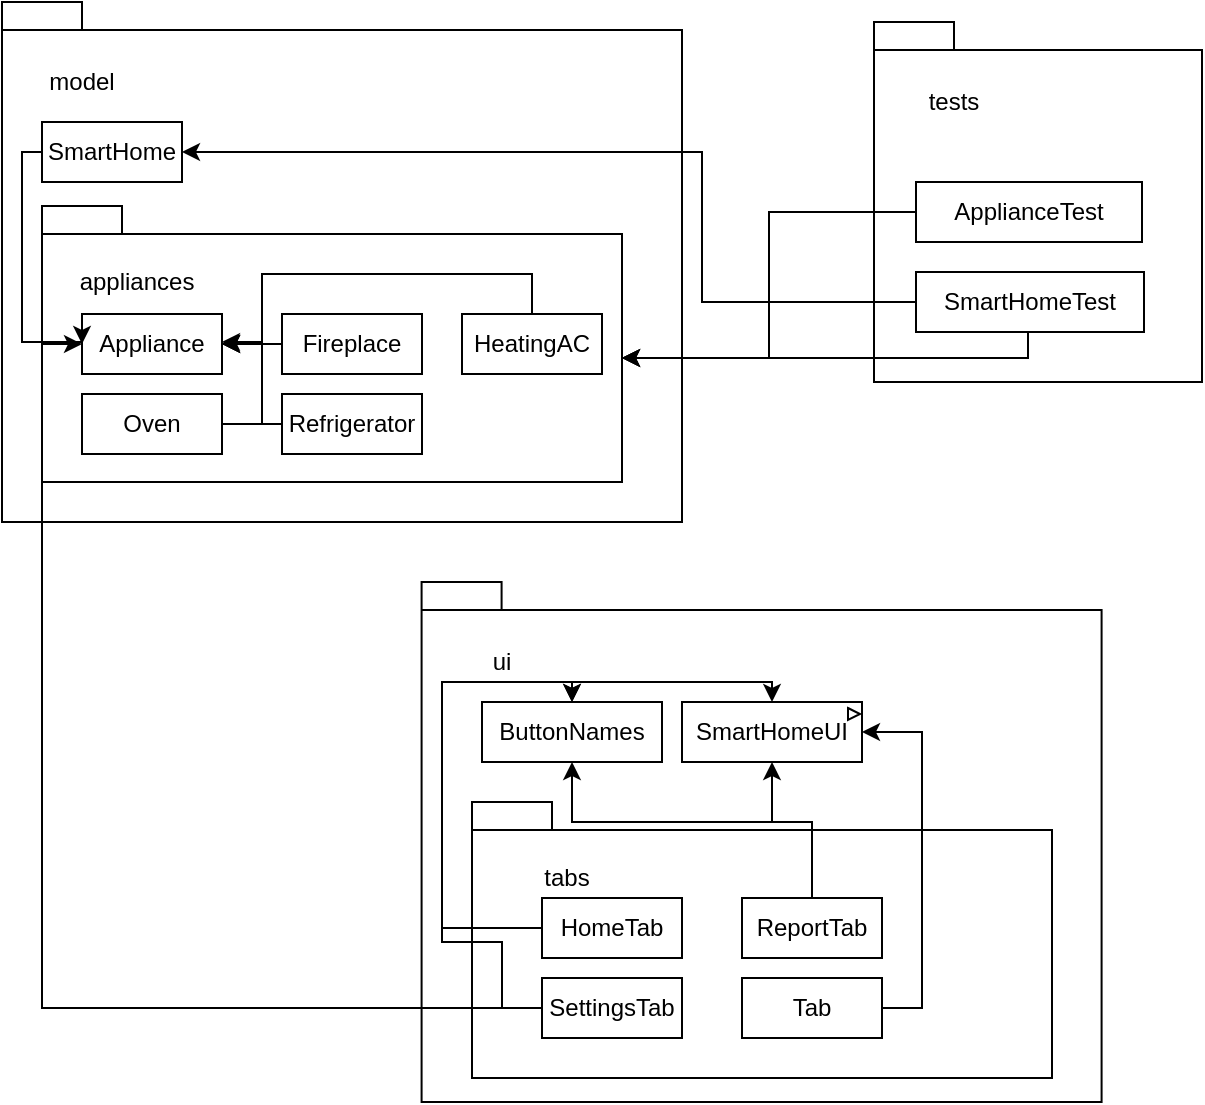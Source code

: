 <mxfile pages="1" version="11.2.5" type="device"><diagram id="1vkg1Iy1e6-zpnNOsJyx" name="smartHome-5-step-analysis"><mxGraphModel dx="635" dy="830" grid="1" gridSize="10" guides="1" tooltips="1" connect="1" arrows="1" fold="1" page="1" pageScale="1" pageWidth="1169" pageHeight="827" math="0" shadow="0"><root><mxCell id="0"/><mxCell id="1" parent="0"/><mxCell id="HMbKhe3Ye9shIpsD6v0--9" value="" style="shape=folder;fontStyle=1;spacingTop=10;tabWidth=40;tabHeight=14;tabPosition=left;html=1;" parent="1" vertex="1"><mxGeometry x="80" y="230" width="340" height="260" as="geometry"/></mxCell><mxCell id="HMbKhe3Ye9shIpsD6v0--10" value="model" style="text;html=1;strokeColor=none;fillColor=none;align=center;verticalAlign=middle;whiteSpace=wrap;rounded=0;" parent="1" vertex="1"><mxGeometry x="100" y="260" width="40" height="20" as="geometry"/></mxCell><mxCell id="HMbKhe3Ye9shIpsD6v0--11" value="" style="shape=folder;fontStyle=1;spacingTop=10;tabWidth=40;tabHeight=14;tabPosition=left;html=1;" parent="1" vertex="1"><mxGeometry x="516" y="240" width="164" height="180" as="geometry"/></mxCell><mxCell id="HMbKhe3Ye9shIpsD6v0--12" value="tests" style="text;html=1;strokeColor=none;fillColor=none;align=center;verticalAlign=middle;whiteSpace=wrap;rounded=0;" parent="1" vertex="1"><mxGeometry x="536.296" y="270" width="40" height="20" as="geometry"/></mxCell><mxCell id="HMbKhe3Ye9shIpsD6v0--13" value="" style="shape=folder;fontStyle=1;spacingTop=10;tabWidth=40;tabHeight=14;tabPosition=left;html=1;" parent="1" vertex="1"><mxGeometry x="289.796" y="520" width="340" height="260" as="geometry"/></mxCell><mxCell id="HMbKhe3Ye9shIpsD6v0--14" value="ui" style="text;html=1;strokeColor=none;fillColor=none;align=center;verticalAlign=middle;whiteSpace=wrap;rounded=0;" parent="1" vertex="1"><mxGeometry x="309.796" y="550" width="40" height="20" as="geometry"/></mxCell><mxCell id="HMbKhe3Ye9shIpsD6v0--15" value="SmartHome" style="rounded=0;whiteSpace=wrap;html=1;" parent="1" vertex="1"><mxGeometry x="100" y="290" width="70" height="30" as="geometry"/></mxCell><mxCell id="HMbKhe3Ye9shIpsD6v0--16" value="" style="shape=folder;fontStyle=1;spacingTop=10;tabWidth=40;tabHeight=14;tabPosition=left;html=1;" parent="1" vertex="1"><mxGeometry x="100" y="332" width="290" height="138" as="geometry"/></mxCell><mxCell id="HMbKhe3Ye9shIpsD6v0--17" value="appliances" style="text;html=1;strokeColor=none;fillColor=none;align=center;verticalAlign=middle;whiteSpace=wrap;rounded=0;" parent="1" vertex="1"><mxGeometry x="115" y="360" width="65" height="20" as="geometry"/></mxCell><mxCell id="HMbKhe3Ye9shIpsD6v0--19" value="Appliance" style="rounded=0;whiteSpace=wrap;html=1;" parent="1" vertex="1"><mxGeometry x="120" y="386" width="70" height="30" as="geometry"/></mxCell><mxCell id="OUxDhXtDfVbssjCP7k6U-26" style="edgeStyle=orthogonalEdgeStyle;rounded=0;orthogonalLoop=1;jettySize=auto;html=1;exitX=0;exitY=0.5;exitDx=0;exitDy=0;" edge="1" parent="1" source="HMbKhe3Ye9shIpsD6v0--20" target="HMbKhe3Ye9shIpsD6v0--19"><mxGeometry relative="1" as="geometry"/></mxCell><mxCell id="HMbKhe3Ye9shIpsD6v0--20" value="Fireplace" style="rounded=0;whiteSpace=wrap;html=1;" parent="1" vertex="1"><mxGeometry x="220" y="386" width="70" height="30" as="geometry"/></mxCell><mxCell id="OUxDhXtDfVbssjCP7k6U-29" style="edgeStyle=orthogonalEdgeStyle;rounded=0;orthogonalLoop=1;jettySize=auto;html=1;exitX=1;exitY=0.5;exitDx=0;exitDy=0;entryX=1;entryY=0.5;entryDx=0;entryDy=0;" edge="1" parent="1" source="HMbKhe3Ye9shIpsD6v0--21" target="HMbKhe3Ye9shIpsD6v0--19"><mxGeometry relative="1" as="geometry"/></mxCell><mxCell id="HMbKhe3Ye9shIpsD6v0--21" value="Oven" style="rounded=0;whiteSpace=wrap;html=1;" parent="1" vertex="1"><mxGeometry x="120" y="426" width="70" height="30" as="geometry"/></mxCell><mxCell id="OUxDhXtDfVbssjCP7k6U-28" style="edgeStyle=orthogonalEdgeStyle;rounded=0;orthogonalLoop=1;jettySize=auto;html=1;exitX=0;exitY=0.5;exitDx=0;exitDy=0;entryX=1;entryY=0.5;entryDx=0;entryDy=0;" edge="1" parent="1" source="HMbKhe3Ye9shIpsD6v0--22" target="HMbKhe3Ye9shIpsD6v0--19"><mxGeometry relative="1" as="geometry"><Array as="points"><mxPoint x="210" y="441"/><mxPoint x="210" y="401"/></Array></mxGeometry></mxCell><mxCell id="HMbKhe3Ye9shIpsD6v0--22" value="Refrigerator" style="rounded=0;whiteSpace=wrap;html=1;" parent="1" vertex="1"><mxGeometry x="220" y="426" width="70" height="30" as="geometry"/></mxCell><mxCell id="OUxDhXtDfVbssjCP7k6U-27" style="edgeStyle=orthogonalEdgeStyle;rounded=0;orthogonalLoop=1;jettySize=auto;html=1;exitX=0.5;exitY=0;exitDx=0;exitDy=0;" edge="1" parent="1" source="HMbKhe3Ye9shIpsD6v0--23"><mxGeometry relative="1" as="geometry"><mxPoint x="190" y="400" as="targetPoint"/><Array as="points"><mxPoint x="345" y="366"/><mxPoint x="210" y="366"/><mxPoint x="210" y="400"/></Array></mxGeometry></mxCell><mxCell id="HMbKhe3Ye9shIpsD6v0--23" value="HeatingAC" style="rounded=0;whiteSpace=wrap;html=1;" parent="1" vertex="1"><mxGeometry x="310" y="386" width="70" height="30" as="geometry"/></mxCell><mxCell id="OUxDhXtDfVbssjCP7k6U-14" style="edgeStyle=orthogonalEdgeStyle;rounded=0;orthogonalLoop=1;jettySize=auto;html=1;entryX=0;entryY=0;entryDx=290;entryDy=76;entryPerimeter=0;" edge="1" parent="1" source="HMbKhe3Ye9shIpsD6v0--26" target="HMbKhe3Ye9shIpsD6v0--16"><mxGeometry relative="1" as="geometry"/></mxCell><mxCell id="HMbKhe3Ye9shIpsD6v0--26" value="ApplianceTest" style="rounded=0;whiteSpace=wrap;html=1;" parent="1" vertex="1"><mxGeometry x="537" y="320" width="113" height="30" as="geometry"/></mxCell><mxCell id="OUxDhXtDfVbssjCP7k6U-15" style="edgeStyle=orthogonalEdgeStyle;rounded=0;orthogonalLoop=1;jettySize=auto;html=1;entryX=0;entryY=0;entryDx=290;entryDy=76;entryPerimeter=0;" edge="1" parent="1" source="HMbKhe3Ye9shIpsD6v0--27" target="HMbKhe3Ye9shIpsD6v0--16"><mxGeometry relative="1" as="geometry"/></mxCell><mxCell id="OUxDhXtDfVbssjCP7k6U-16" style="edgeStyle=orthogonalEdgeStyle;rounded=0;orthogonalLoop=1;jettySize=auto;html=1;entryX=1;entryY=0.5;entryDx=0;entryDy=0;" edge="1" parent="1" source="HMbKhe3Ye9shIpsD6v0--27" target="HMbKhe3Ye9shIpsD6v0--15"><mxGeometry relative="1" as="geometry"><Array as="points"><mxPoint x="430" y="380"/><mxPoint x="430" y="305"/></Array></mxGeometry></mxCell><mxCell id="OUxDhXtDfVbssjCP7k6U-18" style="edgeStyle=orthogonalEdgeStyle;rounded=0;orthogonalLoop=1;jettySize=auto;html=1;entryX=0;entryY=0;entryDx=290;entryDy=76;entryPerimeter=0;exitX=0.5;exitY=1;exitDx=0;exitDy=0;" edge="1" parent="1" source="HMbKhe3Ye9shIpsD6v0--27" target="HMbKhe3Ye9shIpsD6v0--16"><mxGeometry relative="1" as="geometry"><Array as="points"><mxPoint x="593" y="408"/></Array></mxGeometry></mxCell><mxCell id="HMbKhe3Ye9shIpsD6v0--27" value="SmartHomeTest" style="rounded=0;whiteSpace=wrap;html=1;" parent="1" vertex="1"><mxGeometry x="537" y="365" width="114" height="30" as="geometry"/></mxCell><mxCell id="OUxDhXtDfVbssjCP7k6U-2" value="" style="shape=folder;fontStyle=1;spacingTop=10;tabWidth=40;tabHeight=14;tabPosition=left;html=1;" vertex="1" parent="1"><mxGeometry x="315" y="630" width="290" height="138" as="geometry"/></mxCell><mxCell id="OUxDhXtDfVbssjCP7k6U-3" value="tabs" style="text;html=1;strokeColor=none;fillColor=none;align=center;verticalAlign=middle;whiteSpace=wrap;rounded=0;" vertex="1" parent="1"><mxGeometry x="330" y="658" width="65" height="20" as="geometry"/></mxCell><mxCell id="OUxDhXtDfVbssjCP7k6U-19" style="edgeStyle=orthogonalEdgeStyle;rounded=0;orthogonalLoop=1;jettySize=auto;html=1;exitX=0;exitY=0.5;exitDx=0;exitDy=0;entryX=0.5;entryY=0;entryDx=0;entryDy=0;" edge="1" parent="1" source="OUxDhXtDfVbssjCP7k6U-4" target="OUxDhXtDfVbssjCP7k6U-9"><mxGeometry relative="1" as="geometry"><Array as="points"><mxPoint x="300" y="693"/><mxPoint x="300" y="570"/><mxPoint x="465" y="570"/></Array></mxGeometry></mxCell><mxCell id="OUxDhXtDfVbssjCP7k6U-20" style="edgeStyle=orthogonalEdgeStyle;rounded=0;orthogonalLoop=1;jettySize=auto;html=1;entryX=0.5;entryY=0;entryDx=0;entryDy=0;exitX=0;exitY=0.5;exitDx=0;exitDy=0;" edge="1" parent="1" source="OUxDhXtDfVbssjCP7k6U-4" target="OUxDhXtDfVbssjCP7k6U-8"><mxGeometry relative="1" as="geometry"><Array as="points"><mxPoint x="300" y="693"/><mxPoint x="300" y="570"/><mxPoint x="365" y="570"/></Array></mxGeometry></mxCell><mxCell id="OUxDhXtDfVbssjCP7k6U-4" value="HomeTab" style="rounded=0;whiteSpace=wrap;html=1;" vertex="1" parent="1"><mxGeometry x="350" y="678" width="70" height="30" as="geometry"/></mxCell><mxCell id="OUxDhXtDfVbssjCP7k6U-23" style="edgeStyle=orthogonalEdgeStyle;rounded=0;orthogonalLoop=1;jettySize=auto;html=1;entryX=0.5;entryY=1;entryDx=0;entryDy=0;" edge="1" parent="1" source="OUxDhXtDfVbssjCP7k6U-5" target="OUxDhXtDfVbssjCP7k6U-9"><mxGeometry relative="1" as="geometry"><Array as="points"><mxPoint x="485" y="640"/><mxPoint x="465" y="640"/></Array></mxGeometry></mxCell><mxCell id="OUxDhXtDfVbssjCP7k6U-24" style="edgeStyle=orthogonalEdgeStyle;rounded=0;orthogonalLoop=1;jettySize=auto;html=1;entryX=0.5;entryY=1;entryDx=0;entryDy=0;" edge="1" parent="1" source="OUxDhXtDfVbssjCP7k6U-5" target="OUxDhXtDfVbssjCP7k6U-8"><mxGeometry relative="1" as="geometry"><Array as="points"><mxPoint x="485" y="640"/><mxPoint x="365" y="640"/></Array></mxGeometry></mxCell><mxCell id="OUxDhXtDfVbssjCP7k6U-5" value="ReportTab" style="rounded=0;whiteSpace=wrap;html=1;" vertex="1" parent="1"><mxGeometry x="450" y="678" width="70" height="30" as="geometry"/></mxCell><mxCell id="OUxDhXtDfVbssjCP7k6U-21" style="edgeStyle=orthogonalEdgeStyle;rounded=0;orthogonalLoop=1;jettySize=auto;html=1;exitX=0;exitY=0.5;exitDx=0;exitDy=0;entryX=0.5;entryY=0;entryDx=0;entryDy=0;" edge="1" parent="1" source="OUxDhXtDfVbssjCP7k6U-6" target="OUxDhXtDfVbssjCP7k6U-8"><mxGeometry relative="1" as="geometry"><Array as="points"><mxPoint x="330" y="733"/><mxPoint x="330" y="700"/><mxPoint x="300" y="700"/><mxPoint x="300" y="570"/><mxPoint x="365" y="570"/></Array></mxGeometry></mxCell><mxCell id="OUxDhXtDfVbssjCP7k6U-22" style="edgeStyle=orthogonalEdgeStyle;rounded=0;orthogonalLoop=1;jettySize=auto;html=1;entryX=0;entryY=0.5;entryDx=0;entryDy=0;" edge="1" parent="1" source="OUxDhXtDfVbssjCP7k6U-6" target="HMbKhe3Ye9shIpsD6v0--19"><mxGeometry relative="1" as="geometry"/></mxCell><mxCell id="OUxDhXtDfVbssjCP7k6U-6" value="SettingsTab" style="rounded=0;whiteSpace=wrap;html=1;" vertex="1" parent="1"><mxGeometry x="350" y="718" width="70" height="30" as="geometry"/></mxCell><mxCell id="OUxDhXtDfVbssjCP7k6U-25" style="edgeStyle=orthogonalEdgeStyle;rounded=0;orthogonalLoop=1;jettySize=auto;html=1;exitX=1;exitY=0.5;exitDx=0;exitDy=0;entryX=1;entryY=0.5;entryDx=0;entryDy=0;" edge="1" parent="1" source="OUxDhXtDfVbssjCP7k6U-7" target="OUxDhXtDfVbssjCP7k6U-9"><mxGeometry relative="1" as="geometry"/></mxCell><mxCell id="OUxDhXtDfVbssjCP7k6U-7" value="Tab" style="rounded=0;whiteSpace=wrap;html=1;" vertex="1" parent="1"><mxGeometry x="450" y="718" width="70" height="30" as="geometry"/></mxCell><mxCell id="OUxDhXtDfVbssjCP7k6U-8" value="ButtonNames" style="rounded=0;whiteSpace=wrap;html=1;" vertex="1" parent="1"><mxGeometry x="320" y="580" width="90" height="30" as="geometry"/></mxCell><mxCell id="OUxDhXtDfVbssjCP7k6U-9" value="SmartHomeUI" style="rounded=0;whiteSpace=wrap;html=1;" vertex="1" parent="1"><mxGeometry x="420" y="580" width="90" height="30" as="geometry"/></mxCell><mxCell id="OUxDhXtDfVbssjCP7k6U-10" value="" style="triangle;whiteSpace=wrap;html=1;" vertex="1" parent="1"><mxGeometry x="503" y="583" width="6" height="6" as="geometry"/></mxCell><mxCell id="OUxDhXtDfVbssjCP7k6U-11" style="edgeStyle=orthogonalEdgeStyle;rounded=0;orthogonalLoop=1;jettySize=auto;html=1;entryX=0;entryY=0.5;entryDx=0;entryDy=0;" edge="1" parent="1" source="HMbKhe3Ye9shIpsD6v0--15" target="HMbKhe3Ye9shIpsD6v0--19"><mxGeometry relative="1" as="geometry"><Array as="points"><mxPoint x="90" y="305"/><mxPoint x="90" y="400"/></Array></mxGeometry></mxCell></root></mxGraphModel></diagram></mxfile>